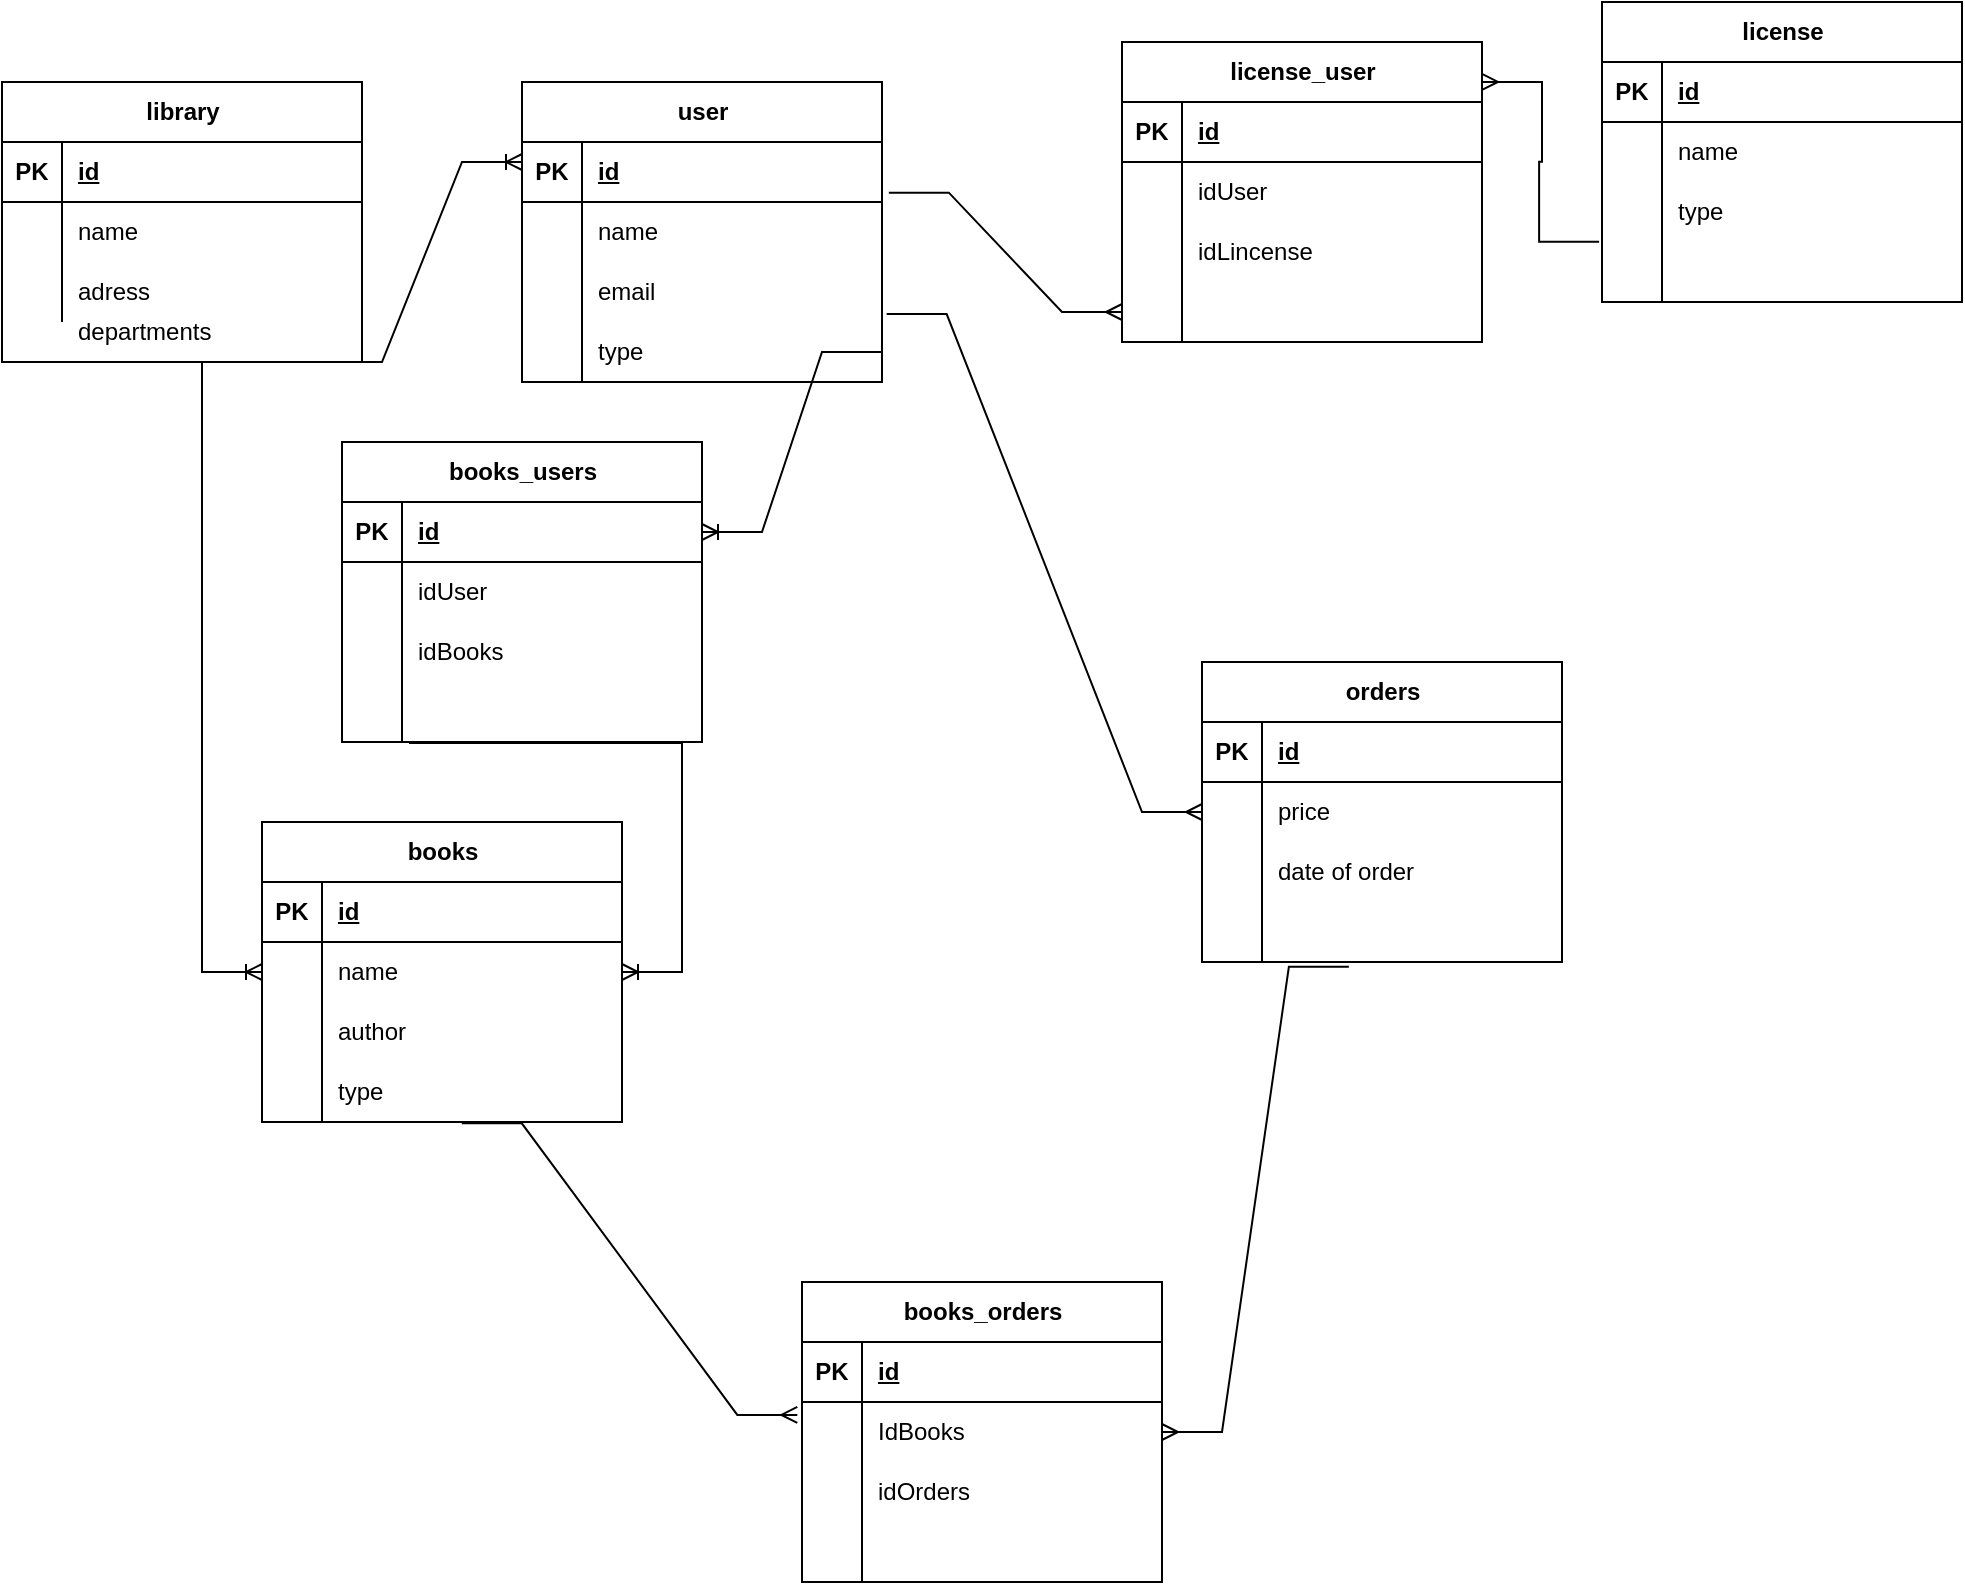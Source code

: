 <mxfile version="24.7.6">
  <diagram id="R2lEEEUBdFMjLlhIrx00" name="Page-1">
    <mxGraphModel dx="1400" dy="696" grid="1" gridSize="10" guides="1" tooltips="1" connect="1" arrows="1" fold="1" page="1" pageScale="1" pageWidth="850" pageHeight="1100" math="0" shadow="0" extFonts="Permanent Marker^https://fonts.googleapis.com/css?family=Permanent+Marker">
      <root>
        <mxCell id="0" />
        <mxCell id="1" parent="0" />
        <mxCell id="InChwbJvUF4xEz2dRLm8-21" value="user" style="shape=table;startSize=30;container=1;collapsible=1;childLayout=tableLayout;fixedRows=1;rowLines=0;fontStyle=1;align=center;resizeLast=1;html=1;" vertex="1" parent="1">
          <mxGeometry x="310" y="70" width="180" height="150" as="geometry" />
        </mxCell>
        <mxCell id="InChwbJvUF4xEz2dRLm8-22" value="" style="shape=tableRow;horizontal=0;startSize=0;swimlaneHead=0;swimlaneBody=0;fillColor=none;collapsible=0;dropTarget=0;points=[[0,0.5],[1,0.5]];portConstraint=eastwest;top=0;left=0;right=0;bottom=1;" vertex="1" parent="InChwbJvUF4xEz2dRLm8-21">
          <mxGeometry y="30" width="180" height="30" as="geometry" />
        </mxCell>
        <mxCell id="InChwbJvUF4xEz2dRLm8-23" value="PK" style="shape=partialRectangle;connectable=0;fillColor=none;top=0;left=0;bottom=0;right=0;fontStyle=1;overflow=hidden;whiteSpace=wrap;html=1;" vertex="1" parent="InChwbJvUF4xEz2dRLm8-22">
          <mxGeometry width="30" height="30" as="geometry">
            <mxRectangle width="30" height="30" as="alternateBounds" />
          </mxGeometry>
        </mxCell>
        <mxCell id="InChwbJvUF4xEz2dRLm8-24" value="id" style="shape=partialRectangle;connectable=0;fillColor=none;top=0;left=0;bottom=0;right=0;align=left;spacingLeft=6;fontStyle=5;overflow=hidden;whiteSpace=wrap;html=1;" vertex="1" parent="InChwbJvUF4xEz2dRLm8-22">
          <mxGeometry x="30" width="150" height="30" as="geometry">
            <mxRectangle width="150" height="30" as="alternateBounds" />
          </mxGeometry>
        </mxCell>
        <mxCell id="InChwbJvUF4xEz2dRLm8-25" value="" style="shape=tableRow;horizontal=0;startSize=0;swimlaneHead=0;swimlaneBody=0;fillColor=none;collapsible=0;dropTarget=0;points=[[0,0.5],[1,0.5]];portConstraint=eastwest;top=0;left=0;right=0;bottom=0;" vertex="1" parent="InChwbJvUF4xEz2dRLm8-21">
          <mxGeometry y="60" width="180" height="30" as="geometry" />
        </mxCell>
        <mxCell id="InChwbJvUF4xEz2dRLm8-26" value="" style="shape=partialRectangle;connectable=0;fillColor=none;top=0;left=0;bottom=0;right=0;editable=1;overflow=hidden;whiteSpace=wrap;html=1;" vertex="1" parent="InChwbJvUF4xEz2dRLm8-25">
          <mxGeometry width="30" height="30" as="geometry">
            <mxRectangle width="30" height="30" as="alternateBounds" />
          </mxGeometry>
        </mxCell>
        <mxCell id="InChwbJvUF4xEz2dRLm8-27" value="name" style="shape=partialRectangle;connectable=0;fillColor=none;top=0;left=0;bottom=0;right=0;align=left;spacingLeft=6;overflow=hidden;whiteSpace=wrap;html=1;" vertex="1" parent="InChwbJvUF4xEz2dRLm8-25">
          <mxGeometry x="30" width="150" height="30" as="geometry">
            <mxRectangle width="150" height="30" as="alternateBounds" />
          </mxGeometry>
        </mxCell>
        <mxCell id="InChwbJvUF4xEz2dRLm8-28" value="" style="shape=tableRow;horizontal=0;startSize=0;swimlaneHead=0;swimlaneBody=0;fillColor=none;collapsible=0;dropTarget=0;points=[[0,0.5],[1,0.5]];portConstraint=eastwest;top=0;left=0;right=0;bottom=0;" vertex="1" parent="InChwbJvUF4xEz2dRLm8-21">
          <mxGeometry y="90" width="180" height="30" as="geometry" />
        </mxCell>
        <mxCell id="InChwbJvUF4xEz2dRLm8-29" value="" style="shape=partialRectangle;connectable=0;fillColor=none;top=0;left=0;bottom=0;right=0;editable=1;overflow=hidden;whiteSpace=wrap;html=1;" vertex="1" parent="InChwbJvUF4xEz2dRLm8-28">
          <mxGeometry width="30" height="30" as="geometry">
            <mxRectangle width="30" height="30" as="alternateBounds" />
          </mxGeometry>
        </mxCell>
        <mxCell id="InChwbJvUF4xEz2dRLm8-30" value="email" style="shape=partialRectangle;connectable=0;fillColor=none;top=0;left=0;bottom=0;right=0;align=left;spacingLeft=6;overflow=hidden;whiteSpace=wrap;html=1;" vertex="1" parent="InChwbJvUF4xEz2dRLm8-28">
          <mxGeometry x="30" width="150" height="30" as="geometry">
            <mxRectangle width="150" height="30" as="alternateBounds" />
          </mxGeometry>
        </mxCell>
        <mxCell id="InChwbJvUF4xEz2dRLm8-31" value="" style="shape=tableRow;horizontal=0;startSize=0;swimlaneHead=0;swimlaneBody=0;fillColor=none;collapsible=0;dropTarget=0;points=[[0,0.5],[1,0.5]];portConstraint=eastwest;top=0;left=0;right=0;bottom=0;" vertex="1" parent="InChwbJvUF4xEz2dRLm8-21">
          <mxGeometry y="120" width="180" height="30" as="geometry" />
        </mxCell>
        <mxCell id="InChwbJvUF4xEz2dRLm8-32" value="" style="shape=partialRectangle;connectable=0;fillColor=none;top=0;left=0;bottom=0;right=0;editable=1;overflow=hidden;whiteSpace=wrap;html=1;" vertex="1" parent="InChwbJvUF4xEz2dRLm8-31">
          <mxGeometry width="30" height="30" as="geometry">
            <mxRectangle width="30" height="30" as="alternateBounds" />
          </mxGeometry>
        </mxCell>
        <mxCell id="InChwbJvUF4xEz2dRLm8-33" value="type" style="shape=partialRectangle;connectable=0;fillColor=none;top=0;left=0;bottom=0;right=0;align=left;spacingLeft=6;overflow=hidden;whiteSpace=wrap;html=1;" vertex="1" parent="InChwbJvUF4xEz2dRLm8-31">
          <mxGeometry x="30" width="150" height="30" as="geometry">
            <mxRectangle width="150" height="30" as="alternateBounds" />
          </mxGeometry>
        </mxCell>
        <mxCell id="InChwbJvUF4xEz2dRLm8-35" value="license" style="shape=table;startSize=30;container=1;collapsible=1;childLayout=tableLayout;fixedRows=1;rowLines=0;fontStyle=1;align=center;resizeLast=1;html=1;" vertex="1" parent="1">
          <mxGeometry x="850" y="30" width="180" height="150" as="geometry" />
        </mxCell>
        <mxCell id="InChwbJvUF4xEz2dRLm8-36" value="" style="shape=tableRow;horizontal=0;startSize=0;swimlaneHead=0;swimlaneBody=0;fillColor=none;collapsible=0;dropTarget=0;points=[[0,0.5],[1,0.5]];portConstraint=eastwest;top=0;left=0;right=0;bottom=1;" vertex="1" parent="InChwbJvUF4xEz2dRLm8-35">
          <mxGeometry y="30" width="180" height="30" as="geometry" />
        </mxCell>
        <mxCell id="InChwbJvUF4xEz2dRLm8-37" value="PK" style="shape=partialRectangle;connectable=0;fillColor=none;top=0;left=0;bottom=0;right=0;fontStyle=1;overflow=hidden;whiteSpace=wrap;html=1;" vertex="1" parent="InChwbJvUF4xEz2dRLm8-36">
          <mxGeometry width="30" height="30" as="geometry">
            <mxRectangle width="30" height="30" as="alternateBounds" />
          </mxGeometry>
        </mxCell>
        <mxCell id="InChwbJvUF4xEz2dRLm8-38" value="id" style="shape=partialRectangle;connectable=0;fillColor=none;top=0;left=0;bottom=0;right=0;align=left;spacingLeft=6;fontStyle=5;overflow=hidden;whiteSpace=wrap;html=1;" vertex="1" parent="InChwbJvUF4xEz2dRLm8-36">
          <mxGeometry x="30" width="150" height="30" as="geometry">
            <mxRectangle width="150" height="30" as="alternateBounds" />
          </mxGeometry>
        </mxCell>
        <mxCell id="InChwbJvUF4xEz2dRLm8-39" value="" style="shape=tableRow;horizontal=0;startSize=0;swimlaneHead=0;swimlaneBody=0;fillColor=none;collapsible=0;dropTarget=0;points=[[0,0.5],[1,0.5]];portConstraint=eastwest;top=0;left=0;right=0;bottom=0;" vertex="1" parent="InChwbJvUF4xEz2dRLm8-35">
          <mxGeometry y="60" width="180" height="30" as="geometry" />
        </mxCell>
        <mxCell id="InChwbJvUF4xEz2dRLm8-40" value="" style="shape=partialRectangle;connectable=0;fillColor=none;top=0;left=0;bottom=0;right=0;editable=1;overflow=hidden;whiteSpace=wrap;html=1;" vertex="1" parent="InChwbJvUF4xEz2dRLm8-39">
          <mxGeometry width="30" height="30" as="geometry">
            <mxRectangle width="30" height="30" as="alternateBounds" />
          </mxGeometry>
        </mxCell>
        <mxCell id="InChwbJvUF4xEz2dRLm8-41" value="name" style="shape=partialRectangle;connectable=0;fillColor=none;top=0;left=0;bottom=0;right=0;align=left;spacingLeft=6;overflow=hidden;whiteSpace=wrap;html=1;" vertex="1" parent="InChwbJvUF4xEz2dRLm8-39">
          <mxGeometry x="30" width="150" height="30" as="geometry">
            <mxRectangle width="150" height="30" as="alternateBounds" />
          </mxGeometry>
        </mxCell>
        <mxCell id="InChwbJvUF4xEz2dRLm8-42" value="" style="shape=tableRow;horizontal=0;startSize=0;swimlaneHead=0;swimlaneBody=0;fillColor=none;collapsible=0;dropTarget=0;points=[[0,0.5],[1,0.5]];portConstraint=eastwest;top=0;left=0;right=0;bottom=0;" vertex="1" parent="InChwbJvUF4xEz2dRLm8-35">
          <mxGeometry y="90" width="180" height="30" as="geometry" />
        </mxCell>
        <mxCell id="InChwbJvUF4xEz2dRLm8-43" value="" style="shape=partialRectangle;connectable=0;fillColor=none;top=0;left=0;bottom=0;right=0;editable=1;overflow=hidden;whiteSpace=wrap;html=1;" vertex="1" parent="InChwbJvUF4xEz2dRLm8-42">
          <mxGeometry width="30" height="30" as="geometry">
            <mxRectangle width="30" height="30" as="alternateBounds" />
          </mxGeometry>
        </mxCell>
        <mxCell id="InChwbJvUF4xEz2dRLm8-44" value="type" style="shape=partialRectangle;connectable=0;fillColor=none;top=0;left=0;bottom=0;right=0;align=left;spacingLeft=6;overflow=hidden;whiteSpace=wrap;html=1;" vertex="1" parent="InChwbJvUF4xEz2dRLm8-42">
          <mxGeometry x="30" width="150" height="30" as="geometry">
            <mxRectangle width="150" height="30" as="alternateBounds" />
          </mxGeometry>
        </mxCell>
        <mxCell id="InChwbJvUF4xEz2dRLm8-45" value="" style="shape=tableRow;horizontal=0;startSize=0;swimlaneHead=0;swimlaneBody=0;fillColor=none;collapsible=0;dropTarget=0;points=[[0,0.5],[1,0.5]];portConstraint=eastwest;top=0;left=0;right=0;bottom=0;" vertex="1" parent="InChwbJvUF4xEz2dRLm8-35">
          <mxGeometry y="120" width="180" height="30" as="geometry" />
        </mxCell>
        <mxCell id="InChwbJvUF4xEz2dRLm8-46" value="" style="shape=partialRectangle;connectable=0;fillColor=none;top=0;left=0;bottom=0;right=0;editable=1;overflow=hidden;whiteSpace=wrap;html=1;" vertex="1" parent="InChwbJvUF4xEz2dRLm8-45">
          <mxGeometry width="30" height="30" as="geometry">
            <mxRectangle width="30" height="30" as="alternateBounds" />
          </mxGeometry>
        </mxCell>
        <mxCell id="InChwbJvUF4xEz2dRLm8-47" value="" style="shape=partialRectangle;connectable=0;fillColor=none;top=0;left=0;bottom=0;right=0;align=left;spacingLeft=6;overflow=hidden;whiteSpace=wrap;html=1;" vertex="1" parent="InChwbJvUF4xEz2dRLm8-45">
          <mxGeometry x="30" width="150" height="30" as="geometry">
            <mxRectangle width="150" height="30" as="alternateBounds" />
          </mxGeometry>
        </mxCell>
        <mxCell id="InChwbJvUF4xEz2dRLm8-48" value="&lt;div&gt;library&lt;/div&gt;" style="shape=table;startSize=30;container=1;collapsible=1;childLayout=tableLayout;fixedRows=1;rowLines=0;fontStyle=1;align=center;resizeLast=1;html=1;" vertex="1" parent="1">
          <mxGeometry x="50" y="70" width="180" height="140" as="geometry" />
        </mxCell>
        <mxCell id="InChwbJvUF4xEz2dRLm8-49" value="" style="shape=tableRow;horizontal=0;startSize=0;swimlaneHead=0;swimlaneBody=0;fillColor=none;collapsible=0;dropTarget=0;points=[[0,0.5],[1,0.5]];portConstraint=eastwest;top=0;left=0;right=0;bottom=1;" vertex="1" parent="InChwbJvUF4xEz2dRLm8-48">
          <mxGeometry y="30" width="180" height="30" as="geometry" />
        </mxCell>
        <mxCell id="InChwbJvUF4xEz2dRLm8-50" value="PK" style="shape=partialRectangle;connectable=0;fillColor=none;top=0;left=0;bottom=0;right=0;fontStyle=1;overflow=hidden;whiteSpace=wrap;html=1;" vertex="1" parent="InChwbJvUF4xEz2dRLm8-49">
          <mxGeometry width="30" height="30" as="geometry">
            <mxRectangle width="30" height="30" as="alternateBounds" />
          </mxGeometry>
        </mxCell>
        <mxCell id="InChwbJvUF4xEz2dRLm8-51" value="id" style="shape=partialRectangle;connectable=0;fillColor=none;top=0;left=0;bottom=0;right=0;align=left;spacingLeft=6;fontStyle=5;overflow=hidden;whiteSpace=wrap;html=1;" vertex="1" parent="InChwbJvUF4xEz2dRLm8-49">
          <mxGeometry x="30" width="150" height="30" as="geometry">
            <mxRectangle width="150" height="30" as="alternateBounds" />
          </mxGeometry>
        </mxCell>
        <mxCell id="InChwbJvUF4xEz2dRLm8-52" value="" style="shape=tableRow;horizontal=0;startSize=0;swimlaneHead=0;swimlaneBody=0;fillColor=none;collapsible=0;dropTarget=0;points=[[0,0.5],[1,0.5]];portConstraint=eastwest;top=0;left=0;right=0;bottom=0;" vertex="1" parent="InChwbJvUF4xEz2dRLm8-48">
          <mxGeometry y="60" width="180" height="30" as="geometry" />
        </mxCell>
        <mxCell id="InChwbJvUF4xEz2dRLm8-53" value="" style="shape=partialRectangle;connectable=0;fillColor=none;top=0;left=0;bottom=0;right=0;editable=1;overflow=hidden;whiteSpace=wrap;html=1;" vertex="1" parent="InChwbJvUF4xEz2dRLm8-52">
          <mxGeometry width="30" height="30" as="geometry">
            <mxRectangle width="30" height="30" as="alternateBounds" />
          </mxGeometry>
        </mxCell>
        <mxCell id="InChwbJvUF4xEz2dRLm8-54" value="name" style="shape=partialRectangle;connectable=0;fillColor=none;top=0;left=0;bottom=0;right=0;align=left;spacingLeft=6;overflow=hidden;whiteSpace=wrap;html=1;" vertex="1" parent="InChwbJvUF4xEz2dRLm8-52">
          <mxGeometry x="30" width="150" height="30" as="geometry">
            <mxRectangle width="150" height="30" as="alternateBounds" />
          </mxGeometry>
        </mxCell>
        <mxCell id="InChwbJvUF4xEz2dRLm8-58" value="" style="shape=tableRow;horizontal=0;startSize=0;swimlaneHead=0;swimlaneBody=0;fillColor=none;collapsible=0;dropTarget=0;points=[[0,0.5],[1,0.5]];portConstraint=eastwest;top=0;left=0;right=0;bottom=0;" vertex="1" parent="InChwbJvUF4xEz2dRLm8-48">
          <mxGeometry y="90" width="180" height="30" as="geometry" />
        </mxCell>
        <mxCell id="InChwbJvUF4xEz2dRLm8-59" value="" style="shape=partialRectangle;connectable=0;fillColor=none;top=0;left=0;bottom=0;right=0;editable=1;overflow=hidden;whiteSpace=wrap;html=1;" vertex="1" parent="InChwbJvUF4xEz2dRLm8-58">
          <mxGeometry width="30" height="30" as="geometry">
            <mxRectangle width="30" height="30" as="alternateBounds" />
          </mxGeometry>
        </mxCell>
        <mxCell id="InChwbJvUF4xEz2dRLm8-60" value="adress" style="shape=partialRectangle;connectable=0;fillColor=none;top=0;left=0;bottom=0;right=0;align=left;spacingLeft=6;overflow=hidden;whiteSpace=wrap;html=1;" vertex="1" parent="InChwbJvUF4xEz2dRLm8-58">
          <mxGeometry x="30" width="150" height="30" as="geometry">
            <mxRectangle width="150" height="30" as="alternateBounds" />
          </mxGeometry>
        </mxCell>
        <mxCell id="InChwbJvUF4xEz2dRLm8-61" value="books" style="shape=table;startSize=30;container=1;collapsible=1;childLayout=tableLayout;fixedRows=1;rowLines=0;fontStyle=1;align=center;resizeLast=1;html=1;" vertex="1" parent="1">
          <mxGeometry x="180" y="440" width="180" height="150" as="geometry" />
        </mxCell>
        <mxCell id="InChwbJvUF4xEz2dRLm8-62" value="" style="shape=tableRow;horizontal=0;startSize=0;swimlaneHead=0;swimlaneBody=0;fillColor=none;collapsible=0;dropTarget=0;points=[[0,0.5],[1,0.5]];portConstraint=eastwest;top=0;left=0;right=0;bottom=1;" vertex="1" parent="InChwbJvUF4xEz2dRLm8-61">
          <mxGeometry y="30" width="180" height="30" as="geometry" />
        </mxCell>
        <mxCell id="InChwbJvUF4xEz2dRLm8-63" value="PK" style="shape=partialRectangle;connectable=0;fillColor=none;top=0;left=0;bottom=0;right=0;fontStyle=1;overflow=hidden;whiteSpace=wrap;html=1;" vertex="1" parent="InChwbJvUF4xEz2dRLm8-62">
          <mxGeometry width="30" height="30" as="geometry">
            <mxRectangle width="30" height="30" as="alternateBounds" />
          </mxGeometry>
        </mxCell>
        <mxCell id="InChwbJvUF4xEz2dRLm8-64" value="id" style="shape=partialRectangle;connectable=0;fillColor=none;top=0;left=0;bottom=0;right=0;align=left;spacingLeft=6;fontStyle=5;overflow=hidden;whiteSpace=wrap;html=1;" vertex="1" parent="InChwbJvUF4xEz2dRLm8-62">
          <mxGeometry x="30" width="150" height="30" as="geometry">
            <mxRectangle width="150" height="30" as="alternateBounds" />
          </mxGeometry>
        </mxCell>
        <mxCell id="InChwbJvUF4xEz2dRLm8-65" value="" style="shape=tableRow;horizontal=0;startSize=0;swimlaneHead=0;swimlaneBody=0;fillColor=none;collapsible=0;dropTarget=0;points=[[0,0.5],[1,0.5]];portConstraint=eastwest;top=0;left=0;right=0;bottom=0;" vertex="1" parent="InChwbJvUF4xEz2dRLm8-61">
          <mxGeometry y="60" width="180" height="30" as="geometry" />
        </mxCell>
        <mxCell id="InChwbJvUF4xEz2dRLm8-66" value="" style="shape=partialRectangle;connectable=0;fillColor=none;top=0;left=0;bottom=0;right=0;editable=1;overflow=hidden;whiteSpace=wrap;html=1;" vertex="1" parent="InChwbJvUF4xEz2dRLm8-65">
          <mxGeometry width="30" height="30" as="geometry">
            <mxRectangle width="30" height="30" as="alternateBounds" />
          </mxGeometry>
        </mxCell>
        <mxCell id="InChwbJvUF4xEz2dRLm8-67" value="name" style="shape=partialRectangle;connectable=0;fillColor=none;top=0;left=0;bottom=0;right=0;align=left;spacingLeft=6;overflow=hidden;whiteSpace=wrap;html=1;" vertex="1" parent="InChwbJvUF4xEz2dRLm8-65">
          <mxGeometry x="30" width="150" height="30" as="geometry">
            <mxRectangle width="150" height="30" as="alternateBounds" />
          </mxGeometry>
        </mxCell>
        <mxCell id="InChwbJvUF4xEz2dRLm8-68" value="" style="shape=tableRow;horizontal=0;startSize=0;swimlaneHead=0;swimlaneBody=0;fillColor=none;collapsible=0;dropTarget=0;points=[[0,0.5],[1,0.5]];portConstraint=eastwest;top=0;left=0;right=0;bottom=0;" vertex="1" parent="InChwbJvUF4xEz2dRLm8-61">
          <mxGeometry y="90" width="180" height="30" as="geometry" />
        </mxCell>
        <mxCell id="InChwbJvUF4xEz2dRLm8-69" value="" style="shape=partialRectangle;connectable=0;fillColor=none;top=0;left=0;bottom=0;right=0;editable=1;overflow=hidden;whiteSpace=wrap;html=1;" vertex="1" parent="InChwbJvUF4xEz2dRLm8-68">
          <mxGeometry width="30" height="30" as="geometry">
            <mxRectangle width="30" height="30" as="alternateBounds" />
          </mxGeometry>
        </mxCell>
        <mxCell id="InChwbJvUF4xEz2dRLm8-70" value="author" style="shape=partialRectangle;connectable=0;fillColor=none;top=0;left=0;bottom=0;right=0;align=left;spacingLeft=6;overflow=hidden;whiteSpace=wrap;html=1;" vertex="1" parent="InChwbJvUF4xEz2dRLm8-68">
          <mxGeometry x="30" width="150" height="30" as="geometry">
            <mxRectangle width="150" height="30" as="alternateBounds" />
          </mxGeometry>
        </mxCell>
        <mxCell id="InChwbJvUF4xEz2dRLm8-71" value="" style="shape=tableRow;horizontal=0;startSize=0;swimlaneHead=0;swimlaneBody=0;fillColor=none;collapsible=0;dropTarget=0;points=[[0,0.5],[1,0.5]];portConstraint=eastwest;top=0;left=0;right=0;bottom=0;" vertex="1" parent="InChwbJvUF4xEz2dRLm8-61">
          <mxGeometry y="120" width="180" height="30" as="geometry" />
        </mxCell>
        <mxCell id="InChwbJvUF4xEz2dRLm8-72" value="" style="shape=partialRectangle;connectable=0;fillColor=none;top=0;left=0;bottom=0;right=0;editable=1;overflow=hidden;whiteSpace=wrap;html=1;" vertex="1" parent="InChwbJvUF4xEz2dRLm8-71">
          <mxGeometry width="30" height="30" as="geometry">
            <mxRectangle width="30" height="30" as="alternateBounds" />
          </mxGeometry>
        </mxCell>
        <mxCell id="InChwbJvUF4xEz2dRLm8-73" value="type" style="shape=partialRectangle;connectable=0;fillColor=none;top=0;left=0;bottom=0;right=0;align=left;spacingLeft=6;overflow=hidden;whiteSpace=wrap;html=1;" vertex="1" parent="InChwbJvUF4xEz2dRLm8-71">
          <mxGeometry x="30" width="150" height="30" as="geometry">
            <mxRectangle width="150" height="30" as="alternateBounds" />
          </mxGeometry>
        </mxCell>
        <mxCell id="InChwbJvUF4xEz2dRLm8-87" value="departments" style="shape=partialRectangle;connectable=0;fillColor=none;top=0;left=0;bottom=0;right=0;align=left;spacingLeft=6;overflow=hidden;whiteSpace=wrap;html=1;" vertex="1" parent="1">
          <mxGeometry x="80" y="180" width="150" height="30" as="geometry">
            <mxRectangle width="150" height="30" as="alternateBounds" />
          </mxGeometry>
        </mxCell>
        <mxCell id="InChwbJvUF4xEz2dRLm8-88" value="orders" style="shape=table;startSize=30;container=1;collapsible=1;childLayout=tableLayout;fixedRows=1;rowLines=0;fontStyle=1;align=center;resizeLast=1;html=1;" vertex="1" parent="1">
          <mxGeometry x="650" y="360" width="180" height="150" as="geometry" />
        </mxCell>
        <mxCell id="InChwbJvUF4xEz2dRLm8-89" value="" style="shape=tableRow;horizontal=0;startSize=0;swimlaneHead=0;swimlaneBody=0;fillColor=none;collapsible=0;dropTarget=0;points=[[0,0.5],[1,0.5]];portConstraint=eastwest;top=0;left=0;right=0;bottom=1;" vertex="1" parent="InChwbJvUF4xEz2dRLm8-88">
          <mxGeometry y="30" width="180" height="30" as="geometry" />
        </mxCell>
        <mxCell id="InChwbJvUF4xEz2dRLm8-90" value="PK" style="shape=partialRectangle;connectable=0;fillColor=none;top=0;left=0;bottom=0;right=0;fontStyle=1;overflow=hidden;whiteSpace=wrap;html=1;" vertex="1" parent="InChwbJvUF4xEz2dRLm8-89">
          <mxGeometry width="30" height="30" as="geometry">
            <mxRectangle width="30" height="30" as="alternateBounds" />
          </mxGeometry>
        </mxCell>
        <mxCell id="InChwbJvUF4xEz2dRLm8-91" value="id" style="shape=partialRectangle;connectable=0;fillColor=none;top=0;left=0;bottom=0;right=0;align=left;spacingLeft=6;fontStyle=5;overflow=hidden;whiteSpace=wrap;html=1;" vertex="1" parent="InChwbJvUF4xEz2dRLm8-89">
          <mxGeometry x="30" width="150" height="30" as="geometry">
            <mxRectangle width="150" height="30" as="alternateBounds" />
          </mxGeometry>
        </mxCell>
        <mxCell id="InChwbJvUF4xEz2dRLm8-92" value="" style="shape=tableRow;horizontal=0;startSize=0;swimlaneHead=0;swimlaneBody=0;fillColor=none;collapsible=0;dropTarget=0;points=[[0,0.5],[1,0.5]];portConstraint=eastwest;top=0;left=0;right=0;bottom=0;" vertex="1" parent="InChwbJvUF4xEz2dRLm8-88">
          <mxGeometry y="60" width="180" height="30" as="geometry" />
        </mxCell>
        <mxCell id="InChwbJvUF4xEz2dRLm8-93" value="" style="shape=partialRectangle;connectable=0;fillColor=none;top=0;left=0;bottom=0;right=0;editable=1;overflow=hidden;whiteSpace=wrap;html=1;" vertex="1" parent="InChwbJvUF4xEz2dRLm8-92">
          <mxGeometry width="30" height="30" as="geometry">
            <mxRectangle width="30" height="30" as="alternateBounds" />
          </mxGeometry>
        </mxCell>
        <mxCell id="InChwbJvUF4xEz2dRLm8-94" value="price" style="shape=partialRectangle;connectable=0;fillColor=none;top=0;left=0;bottom=0;right=0;align=left;spacingLeft=6;overflow=hidden;whiteSpace=wrap;html=1;" vertex="1" parent="InChwbJvUF4xEz2dRLm8-92">
          <mxGeometry x="30" width="150" height="30" as="geometry">
            <mxRectangle width="150" height="30" as="alternateBounds" />
          </mxGeometry>
        </mxCell>
        <mxCell id="InChwbJvUF4xEz2dRLm8-95" value="" style="shape=tableRow;horizontal=0;startSize=0;swimlaneHead=0;swimlaneBody=0;fillColor=none;collapsible=0;dropTarget=0;points=[[0,0.5],[1,0.5]];portConstraint=eastwest;top=0;left=0;right=0;bottom=0;" vertex="1" parent="InChwbJvUF4xEz2dRLm8-88">
          <mxGeometry y="90" width="180" height="30" as="geometry" />
        </mxCell>
        <mxCell id="InChwbJvUF4xEz2dRLm8-96" value="" style="shape=partialRectangle;connectable=0;fillColor=none;top=0;left=0;bottom=0;right=0;editable=1;overflow=hidden;whiteSpace=wrap;html=1;" vertex="1" parent="InChwbJvUF4xEz2dRLm8-95">
          <mxGeometry width="30" height="30" as="geometry">
            <mxRectangle width="30" height="30" as="alternateBounds" />
          </mxGeometry>
        </mxCell>
        <mxCell id="InChwbJvUF4xEz2dRLm8-97" value="date of order" style="shape=partialRectangle;connectable=0;fillColor=none;top=0;left=0;bottom=0;right=0;align=left;spacingLeft=6;overflow=hidden;whiteSpace=wrap;html=1;" vertex="1" parent="InChwbJvUF4xEz2dRLm8-95">
          <mxGeometry x="30" width="150" height="30" as="geometry">
            <mxRectangle width="150" height="30" as="alternateBounds" />
          </mxGeometry>
        </mxCell>
        <mxCell id="InChwbJvUF4xEz2dRLm8-98" value="" style="shape=tableRow;horizontal=0;startSize=0;swimlaneHead=0;swimlaneBody=0;fillColor=none;collapsible=0;dropTarget=0;points=[[0,0.5],[1,0.5]];portConstraint=eastwest;top=0;left=0;right=0;bottom=0;" vertex="1" parent="InChwbJvUF4xEz2dRLm8-88">
          <mxGeometry y="120" width="180" height="30" as="geometry" />
        </mxCell>
        <mxCell id="InChwbJvUF4xEz2dRLm8-99" value="" style="shape=partialRectangle;connectable=0;fillColor=none;top=0;left=0;bottom=0;right=0;editable=1;overflow=hidden;whiteSpace=wrap;html=1;" vertex="1" parent="InChwbJvUF4xEz2dRLm8-98">
          <mxGeometry width="30" height="30" as="geometry">
            <mxRectangle width="30" height="30" as="alternateBounds" />
          </mxGeometry>
        </mxCell>
        <mxCell id="InChwbJvUF4xEz2dRLm8-100" value="" style="shape=partialRectangle;connectable=0;fillColor=none;top=0;left=0;bottom=0;right=0;align=left;spacingLeft=6;overflow=hidden;whiteSpace=wrap;html=1;" vertex="1" parent="InChwbJvUF4xEz2dRLm8-98">
          <mxGeometry x="30" width="150" height="30" as="geometry">
            <mxRectangle width="150" height="30" as="alternateBounds" />
          </mxGeometry>
        </mxCell>
        <mxCell id="InChwbJvUF4xEz2dRLm8-101" value="" style="edgeStyle=entityRelationEdgeStyle;fontSize=12;html=1;endArrow=ERoneToMany;rounded=0;" edge="1" parent="1">
          <mxGeometry width="100" height="100" relative="1" as="geometry">
            <mxPoint x="210" y="210" as="sourcePoint" />
            <mxPoint x="310" y="110" as="targetPoint" />
            <Array as="points">
              <mxPoint x="120" />
              <mxPoint x="240" y="160" />
            </Array>
          </mxGeometry>
        </mxCell>
        <mxCell id="InChwbJvUF4xEz2dRLm8-104" value="" style="edgeStyle=entityRelationEdgeStyle;fontSize=12;html=1;endArrow=ERoneToMany;rounded=0;entryX=0;entryY=0.5;entryDx=0;entryDy=0;" edge="1" parent="1" target="InChwbJvUF4xEz2dRLm8-65">
          <mxGeometry width="100" height="100" relative="1" as="geometry">
            <mxPoint x="120" y="210" as="sourcePoint" />
            <mxPoint x="190" y="300" as="targetPoint" />
            <Array as="points">
              <mxPoint x="200" y="260" />
              <mxPoint x="190" y="270" />
            </Array>
          </mxGeometry>
        </mxCell>
        <mxCell id="InChwbJvUF4xEz2dRLm8-106" value="" style="edgeStyle=entityRelationEdgeStyle;fontSize=12;html=1;endArrow=ERmany;rounded=0;exitX=1.013;exitY=-0.133;exitDx=0;exitDy=0;exitPerimeter=0;entryX=0;entryY=0.5;entryDx=0;entryDy=0;" edge="1" parent="1" source="InChwbJvUF4xEz2dRLm8-31" target="InChwbJvUF4xEz2dRLm8-92">
          <mxGeometry width="100" height="100" relative="1" as="geometry">
            <mxPoint x="370" y="370" as="sourcePoint" />
            <mxPoint x="470" y="270" as="targetPoint" />
          </mxGeometry>
        </mxCell>
        <mxCell id="InChwbJvUF4xEz2dRLm8-110" value="books_orders" style="shape=table;startSize=30;container=1;collapsible=1;childLayout=tableLayout;fixedRows=1;rowLines=0;fontStyle=1;align=center;resizeLast=1;html=1;" vertex="1" parent="1">
          <mxGeometry x="450" y="670" width="180" height="150" as="geometry" />
        </mxCell>
        <mxCell id="InChwbJvUF4xEz2dRLm8-111" value="" style="shape=tableRow;horizontal=0;startSize=0;swimlaneHead=0;swimlaneBody=0;fillColor=none;collapsible=0;dropTarget=0;points=[[0,0.5],[1,0.5]];portConstraint=eastwest;top=0;left=0;right=0;bottom=1;" vertex="1" parent="InChwbJvUF4xEz2dRLm8-110">
          <mxGeometry y="30" width="180" height="30" as="geometry" />
        </mxCell>
        <mxCell id="InChwbJvUF4xEz2dRLm8-112" value="PK" style="shape=partialRectangle;connectable=0;fillColor=none;top=0;left=0;bottom=0;right=0;fontStyle=1;overflow=hidden;whiteSpace=wrap;html=1;" vertex="1" parent="InChwbJvUF4xEz2dRLm8-111">
          <mxGeometry width="30" height="30" as="geometry">
            <mxRectangle width="30" height="30" as="alternateBounds" />
          </mxGeometry>
        </mxCell>
        <mxCell id="InChwbJvUF4xEz2dRLm8-113" value="id" style="shape=partialRectangle;connectable=0;fillColor=none;top=0;left=0;bottom=0;right=0;align=left;spacingLeft=6;fontStyle=5;overflow=hidden;whiteSpace=wrap;html=1;" vertex="1" parent="InChwbJvUF4xEz2dRLm8-111">
          <mxGeometry x="30" width="150" height="30" as="geometry">
            <mxRectangle width="150" height="30" as="alternateBounds" />
          </mxGeometry>
        </mxCell>
        <mxCell id="InChwbJvUF4xEz2dRLm8-114" value="" style="shape=tableRow;horizontal=0;startSize=0;swimlaneHead=0;swimlaneBody=0;fillColor=none;collapsible=0;dropTarget=0;points=[[0,0.5],[1,0.5]];portConstraint=eastwest;top=0;left=0;right=0;bottom=0;" vertex="1" parent="InChwbJvUF4xEz2dRLm8-110">
          <mxGeometry y="60" width="180" height="30" as="geometry" />
        </mxCell>
        <mxCell id="InChwbJvUF4xEz2dRLm8-115" value="" style="shape=partialRectangle;connectable=0;fillColor=none;top=0;left=0;bottom=0;right=0;editable=1;overflow=hidden;whiteSpace=wrap;html=1;" vertex="1" parent="InChwbJvUF4xEz2dRLm8-114">
          <mxGeometry width="30" height="30" as="geometry">
            <mxRectangle width="30" height="30" as="alternateBounds" />
          </mxGeometry>
        </mxCell>
        <mxCell id="InChwbJvUF4xEz2dRLm8-116" value="IdBooks" style="shape=partialRectangle;connectable=0;fillColor=none;top=0;left=0;bottom=0;right=0;align=left;spacingLeft=6;overflow=hidden;whiteSpace=wrap;html=1;" vertex="1" parent="InChwbJvUF4xEz2dRLm8-114">
          <mxGeometry x="30" width="150" height="30" as="geometry">
            <mxRectangle width="150" height="30" as="alternateBounds" />
          </mxGeometry>
        </mxCell>
        <mxCell id="InChwbJvUF4xEz2dRLm8-117" value="" style="shape=tableRow;horizontal=0;startSize=0;swimlaneHead=0;swimlaneBody=0;fillColor=none;collapsible=0;dropTarget=0;points=[[0,0.5],[1,0.5]];portConstraint=eastwest;top=0;left=0;right=0;bottom=0;" vertex="1" parent="InChwbJvUF4xEz2dRLm8-110">
          <mxGeometry y="90" width="180" height="30" as="geometry" />
        </mxCell>
        <mxCell id="InChwbJvUF4xEz2dRLm8-118" value="" style="shape=partialRectangle;connectable=0;fillColor=none;top=0;left=0;bottom=0;right=0;editable=1;overflow=hidden;whiteSpace=wrap;html=1;" vertex="1" parent="InChwbJvUF4xEz2dRLm8-117">
          <mxGeometry width="30" height="30" as="geometry">
            <mxRectangle width="30" height="30" as="alternateBounds" />
          </mxGeometry>
        </mxCell>
        <mxCell id="InChwbJvUF4xEz2dRLm8-119" value="idOrders" style="shape=partialRectangle;connectable=0;fillColor=none;top=0;left=0;bottom=0;right=0;align=left;spacingLeft=6;overflow=hidden;whiteSpace=wrap;html=1;" vertex="1" parent="InChwbJvUF4xEz2dRLm8-117">
          <mxGeometry x="30" width="150" height="30" as="geometry">
            <mxRectangle width="150" height="30" as="alternateBounds" />
          </mxGeometry>
        </mxCell>
        <mxCell id="InChwbJvUF4xEz2dRLm8-120" value="" style="shape=tableRow;horizontal=0;startSize=0;swimlaneHead=0;swimlaneBody=0;fillColor=none;collapsible=0;dropTarget=0;points=[[0,0.5],[1,0.5]];portConstraint=eastwest;top=0;left=0;right=0;bottom=0;" vertex="1" parent="InChwbJvUF4xEz2dRLm8-110">
          <mxGeometry y="120" width="180" height="30" as="geometry" />
        </mxCell>
        <mxCell id="InChwbJvUF4xEz2dRLm8-121" value="" style="shape=partialRectangle;connectable=0;fillColor=none;top=0;left=0;bottom=0;right=0;editable=1;overflow=hidden;whiteSpace=wrap;html=1;" vertex="1" parent="InChwbJvUF4xEz2dRLm8-120">
          <mxGeometry width="30" height="30" as="geometry">
            <mxRectangle width="30" height="30" as="alternateBounds" />
          </mxGeometry>
        </mxCell>
        <mxCell id="InChwbJvUF4xEz2dRLm8-122" value="" style="shape=partialRectangle;connectable=0;fillColor=none;top=0;left=0;bottom=0;right=0;align=left;spacingLeft=6;overflow=hidden;whiteSpace=wrap;html=1;" vertex="1" parent="InChwbJvUF4xEz2dRLm8-120">
          <mxGeometry x="30" width="150" height="30" as="geometry">
            <mxRectangle width="150" height="30" as="alternateBounds" />
          </mxGeometry>
        </mxCell>
        <mxCell id="InChwbJvUF4xEz2dRLm8-123" value="" style="edgeStyle=entityRelationEdgeStyle;fontSize=12;html=1;endArrow=ERmany;rounded=0;entryX=-0.013;entryY=0.215;entryDx=0;entryDy=0;entryPerimeter=0;exitX=0.555;exitY=1.022;exitDx=0;exitDy=0;exitPerimeter=0;" edge="1" parent="1" source="InChwbJvUF4xEz2dRLm8-71" target="InChwbJvUF4xEz2dRLm8-114">
          <mxGeometry width="100" height="100" relative="1" as="geometry">
            <mxPoint x="310" y="490" as="sourcePoint" />
            <mxPoint x="470" y="360" as="targetPoint" />
          </mxGeometry>
        </mxCell>
        <mxCell id="InChwbJvUF4xEz2dRLm8-124" value="" style="edgeStyle=entityRelationEdgeStyle;fontSize=12;html=1;endArrow=ERmany;rounded=0;exitX=0.408;exitY=1.081;exitDx=0;exitDy=0;exitPerimeter=0;" edge="1" parent="1" source="InChwbJvUF4xEz2dRLm8-98" target="InChwbJvUF4xEz2dRLm8-114">
          <mxGeometry width="100" height="100" relative="1" as="geometry">
            <mxPoint x="300" y="481" as="sourcePoint" />
            <mxPoint x="398" y="626" as="targetPoint" />
            <Array as="points">
              <mxPoint x="330" y="510" />
            </Array>
          </mxGeometry>
        </mxCell>
        <mxCell id="InChwbJvUF4xEz2dRLm8-125" value="books_users" style="shape=table;startSize=30;container=1;collapsible=1;childLayout=tableLayout;fixedRows=1;rowLines=0;fontStyle=1;align=center;resizeLast=1;html=1;" vertex="1" parent="1">
          <mxGeometry x="220" y="250" width="180" height="150" as="geometry" />
        </mxCell>
        <mxCell id="InChwbJvUF4xEz2dRLm8-126" value="" style="shape=tableRow;horizontal=0;startSize=0;swimlaneHead=0;swimlaneBody=0;fillColor=none;collapsible=0;dropTarget=0;points=[[0,0.5],[1,0.5]];portConstraint=eastwest;top=0;left=0;right=0;bottom=1;" vertex="1" parent="InChwbJvUF4xEz2dRLm8-125">
          <mxGeometry y="30" width="180" height="30" as="geometry" />
        </mxCell>
        <mxCell id="InChwbJvUF4xEz2dRLm8-127" value="PK" style="shape=partialRectangle;connectable=0;fillColor=none;top=0;left=0;bottom=0;right=0;fontStyle=1;overflow=hidden;whiteSpace=wrap;html=1;" vertex="1" parent="InChwbJvUF4xEz2dRLm8-126">
          <mxGeometry width="30" height="30" as="geometry">
            <mxRectangle width="30" height="30" as="alternateBounds" />
          </mxGeometry>
        </mxCell>
        <mxCell id="InChwbJvUF4xEz2dRLm8-128" value="id" style="shape=partialRectangle;connectable=0;fillColor=none;top=0;left=0;bottom=0;right=0;align=left;spacingLeft=6;fontStyle=5;overflow=hidden;whiteSpace=wrap;html=1;" vertex="1" parent="InChwbJvUF4xEz2dRLm8-126">
          <mxGeometry x="30" width="150" height="30" as="geometry">
            <mxRectangle width="150" height="30" as="alternateBounds" />
          </mxGeometry>
        </mxCell>
        <mxCell id="InChwbJvUF4xEz2dRLm8-129" value="" style="shape=tableRow;horizontal=0;startSize=0;swimlaneHead=0;swimlaneBody=0;fillColor=none;collapsible=0;dropTarget=0;points=[[0,0.5],[1,0.5]];portConstraint=eastwest;top=0;left=0;right=0;bottom=0;" vertex="1" parent="InChwbJvUF4xEz2dRLm8-125">
          <mxGeometry y="60" width="180" height="30" as="geometry" />
        </mxCell>
        <mxCell id="InChwbJvUF4xEz2dRLm8-130" value="" style="shape=partialRectangle;connectable=0;fillColor=none;top=0;left=0;bottom=0;right=0;editable=1;overflow=hidden;whiteSpace=wrap;html=1;" vertex="1" parent="InChwbJvUF4xEz2dRLm8-129">
          <mxGeometry width="30" height="30" as="geometry">
            <mxRectangle width="30" height="30" as="alternateBounds" />
          </mxGeometry>
        </mxCell>
        <mxCell id="InChwbJvUF4xEz2dRLm8-131" value="idUser" style="shape=partialRectangle;connectable=0;fillColor=none;top=0;left=0;bottom=0;right=0;align=left;spacingLeft=6;overflow=hidden;whiteSpace=wrap;html=1;" vertex="1" parent="InChwbJvUF4xEz2dRLm8-129">
          <mxGeometry x="30" width="150" height="30" as="geometry">
            <mxRectangle width="150" height="30" as="alternateBounds" />
          </mxGeometry>
        </mxCell>
        <mxCell id="InChwbJvUF4xEz2dRLm8-132" value="" style="shape=tableRow;horizontal=0;startSize=0;swimlaneHead=0;swimlaneBody=0;fillColor=none;collapsible=0;dropTarget=0;points=[[0,0.5],[1,0.5]];portConstraint=eastwest;top=0;left=0;right=0;bottom=0;" vertex="1" parent="InChwbJvUF4xEz2dRLm8-125">
          <mxGeometry y="90" width="180" height="30" as="geometry" />
        </mxCell>
        <mxCell id="InChwbJvUF4xEz2dRLm8-133" value="" style="shape=partialRectangle;connectable=0;fillColor=none;top=0;left=0;bottom=0;right=0;editable=1;overflow=hidden;whiteSpace=wrap;html=1;" vertex="1" parent="InChwbJvUF4xEz2dRLm8-132">
          <mxGeometry width="30" height="30" as="geometry">
            <mxRectangle width="30" height="30" as="alternateBounds" />
          </mxGeometry>
        </mxCell>
        <mxCell id="InChwbJvUF4xEz2dRLm8-134" value="idBooks" style="shape=partialRectangle;connectable=0;fillColor=none;top=0;left=0;bottom=0;right=0;align=left;spacingLeft=6;overflow=hidden;whiteSpace=wrap;html=1;" vertex="1" parent="InChwbJvUF4xEz2dRLm8-132">
          <mxGeometry x="30" width="150" height="30" as="geometry">
            <mxRectangle width="150" height="30" as="alternateBounds" />
          </mxGeometry>
        </mxCell>
        <mxCell id="InChwbJvUF4xEz2dRLm8-135" value="" style="shape=tableRow;horizontal=0;startSize=0;swimlaneHead=0;swimlaneBody=0;fillColor=none;collapsible=0;dropTarget=0;points=[[0,0.5],[1,0.5]];portConstraint=eastwest;top=0;left=0;right=0;bottom=0;" vertex="1" parent="InChwbJvUF4xEz2dRLm8-125">
          <mxGeometry y="120" width="180" height="30" as="geometry" />
        </mxCell>
        <mxCell id="InChwbJvUF4xEz2dRLm8-136" value="" style="shape=partialRectangle;connectable=0;fillColor=none;top=0;left=0;bottom=0;right=0;editable=1;overflow=hidden;whiteSpace=wrap;html=1;" vertex="1" parent="InChwbJvUF4xEz2dRLm8-135">
          <mxGeometry width="30" height="30" as="geometry">
            <mxRectangle width="30" height="30" as="alternateBounds" />
          </mxGeometry>
        </mxCell>
        <mxCell id="InChwbJvUF4xEz2dRLm8-137" value="" style="shape=partialRectangle;connectable=0;fillColor=none;top=0;left=0;bottom=0;right=0;align=left;spacingLeft=6;overflow=hidden;whiteSpace=wrap;html=1;" vertex="1" parent="InChwbJvUF4xEz2dRLm8-135">
          <mxGeometry x="30" width="150" height="30" as="geometry">
            <mxRectangle width="150" height="30" as="alternateBounds" />
          </mxGeometry>
        </mxCell>
        <mxCell id="InChwbJvUF4xEz2dRLm8-138" value="" style="edgeStyle=entityRelationEdgeStyle;fontSize=12;html=1;endArrow=ERoneToMany;rounded=0;exitX=1;exitY=0.5;exitDx=0;exitDy=0;" edge="1" parent="1" source="InChwbJvUF4xEz2dRLm8-31" target="InChwbJvUF4xEz2dRLm8-126">
          <mxGeometry width="100" height="100" relative="1" as="geometry">
            <mxPoint x="510" y="210" as="sourcePoint" />
            <mxPoint x="190" y="525" as="targetPoint" />
            <Array as="points">
              <mxPoint x="210" y="270" />
              <mxPoint x="200" y="280" />
            </Array>
          </mxGeometry>
        </mxCell>
        <mxCell id="InChwbJvUF4xEz2dRLm8-139" value="" style="edgeStyle=entityRelationEdgeStyle;fontSize=12;html=1;endArrow=ERoneToMany;rounded=0;exitX=0.186;exitY=1.015;exitDx=0;exitDy=0;exitPerimeter=0;" edge="1" parent="1" source="InChwbJvUF4xEz2dRLm8-135" target="InChwbJvUF4xEz2dRLm8-65">
          <mxGeometry width="100" height="100" relative="1" as="geometry">
            <mxPoint x="140" y="230" as="sourcePoint" />
            <mxPoint x="200" y="535" as="targetPoint" />
            <Array as="points">
              <mxPoint x="220" y="280" />
              <mxPoint x="210" y="290" />
            </Array>
          </mxGeometry>
        </mxCell>
        <mxCell id="InChwbJvUF4xEz2dRLm8-140" value="license_user" style="shape=table;startSize=30;container=1;collapsible=1;childLayout=tableLayout;fixedRows=1;rowLines=0;fontStyle=1;align=center;resizeLast=1;html=1;" vertex="1" parent="1">
          <mxGeometry x="610" y="50" width="180" height="150" as="geometry" />
        </mxCell>
        <mxCell id="InChwbJvUF4xEz2dRLm8-141" value="" style="shape=tableRow;horizontal=0;startSize=0;swimlaneHead=0;swimlaneBody=0;fillColor=none;collapsible=0;dropTarget=0;points=[[0,0.5],[1,0.5]];portConstraint=eastwest;top=0;left=0;right=0;bottom=1;" vertex="1" parent="InChwbJvUF4xEz2dRLm8-140">
          <mxGeometry y="30" width="180" height="30" as="geometry" />
        </mxCell>
        <mxCell id="InChwbJvUF4xEz2dRLm8-142" value="PK" style="shape=partialRectangle;connectable=0;fillColor=none;top=0;left=0;bottom=0;right=0;fontStyle=1;overflow=hidden;whiteSpace=wrap;html=1;" vertex="1" parent="InChwbJvUF4xEz2dRLm8-141">
          <mxGeometry width="30" height="30" as="geometry">
            <mxRectangle width="30" height="30" as="alternateBounds" />
          </mxGeometry>
        </mxCell>
        <mxCell id="InChwbJvUF4xEz2dRLm8-143" value="id" style="shape=partialRectangle;connectable=0;fillColor=none;top=0;left=0;bottom=0;right=0;align=left;spacingLeft=6;fontStyle=5;overflow=hidden;whiteSpace=wrap;html=1;" vertex="1" parent="InChwbJvUF4xEz2dRLm8-141">
          <mxGeometry x="30" width="150" height="30" as="geometry">
            <mxRectangle width="150" height="30" as="alternateBounds" />
          </mxGeometry>
        </mxCell>
        <mxCell id="InChwbJvUF4xEz2dRLm8-144" value="" style="shape=tableRow;horizontal=0;startSize=0;swimlaneHead=0;swimlaneBody=0;fillColor=none;collapsible=0;dropTarget=0;points=[[0,0.5],[1,0.5]];portConstraint=eastwest;top=0;left=0;right=0;bottom=0;" vertex="1" parent="InChwbJvUF4xEz2dRLm8-140">
          <mxGeometry y="60" width="180" height="30" as="geometry" />
        </mxCell>
        <mxCell id="InChwbJvUF4xEz2dRLm8-145" value="" style="shape=partialRectangle;connectable=0;fillColor=none;top=0;left=0;bottom=0;right=0;editable=1;overflow=hidden;whiteSpace=wrap;html=1;" vertex="1" parent="InChwbJvUF4xEz2dRLm8-144">
          <mxGeometry width="30" height="30" as="geometry">
            <mxRectangle width="30" height="30" as="alternateBounds" />
          </mxGeometry>
        </mxCell>
        <mxCell id="InChwbJvUF4xEz2dRLm8-146" value="idUser" style="shape=partialRectangle;connectable=0;fillColor=none;top=0;left=0;bottom=0;right=0;align=left;spacingLeft=6;overflow=hidden;whiteSpace=wrap;html=1;" vertex="1" parent="InChwbJvUF4xEz2dRLm8-144">
          <mxGeometry x="30" width="150" height="30" as="geometry">
            <mxRectangle width="150" height="30" as="alternateBounds" />
          </mxGeometry>
        </mxCell>
        <mxCell id="InChwbJvUF4xEz2dRLm8-147" value="" style="shape=tableRow;horizontal=0;startSize=0;swimlaneHead=0;swimlaneBody=0;fillColor=none;collapsible=0;dropTarget=0;points=[[0,0.5],[1,0.5]];portConstraint=eastwest;top=0;left=0;right=0;bottom=0;" vertex="1" parent="InChwbJvUF4xEz2dRLm8-140">
          <mxGeometry y="90" width="180" height="30" as="geometry" />
        </mxCell>
        <mxCell id="InChwbJvUF4xEz2dRLm8-148" value="" style="shape=partialRectangle;connectable=0;fillColor=none;top=0;left=0;bottom=0;right=0;editable=1;overflow=hidden;whiteSpace=wrap;html=1;" vertex="1" parent="InChwbJvUF4xEz2dRLm8-147">
          <mxGeometry width="30" height="30" as="geometry">
            <mxRectangle width="30" height="30" as="alternateBounds" />
          </mxGeometry>
        </mxCell>
        <mxCell id="InChwbJvUF4xEz2dRLm8-149" value="idLincense" style="shape=partialRectangle;connectable=0;fillColor=none;top=0;left=0;bottom=0;right=0;align=left;spacingLeft=6;overflow=hidden;whiteSpace=wrap;html=1;" vertex="1" parent="InChwbJvUF4xEz2dRLm8-147">
          <mxGeometry x="30" width="150" height="30" as="geometry">
            <mxRectangle width="150" height="30" as="alternateBounds" />
          </mxGeometry>
        </mxCell>
        <mxCell id="InChwbJvUF4xEz2dRLm8-150" value="" style="shape=tableRow;horizontal=0;startSize=0;swimlaneHead=0;swimlaneBody=0;fillColor=none;collapsible=0;dropTarget=0;points=[[0,0.5],[1,0.5]];portConstraint=eastwest;top=0;left=0;right=0;bottom=0;" vertex="1" parent="InChwbJvUF4xEz2dRLm8-140">
          <mxGeometry y="120" width="180" height="30" as="geometry" />
        </mxCell>
        <mxCell id="InChwbJvUF4xEz2dRLm8-151" value="" style="shape=partialRectangle;connectable=0;fillColor=none;top=0;left=0;bottom=0;right=0;editable=1;overflow=hidden;whiteSpace=wrap;html=1;" vertex="1" parent="InChwbJvUF4xEz2dRLm8-150">
          <mxGeometry width="30" height="30" as="geometry">
            <mxRectangle width="30" height="30" as="alternateBounds" />
          </mxGeometry>
        </mxCell>
        <mxCell id="InChwbJvUF4xEz2dRLm8-152" value="" style="shape=partialRectangle;connectable=0;fillColor=none;top=0;left=0;bottom=0;right=0;align=left;spacingLeft=6;overflow=hidden;whiteSpace=wrap;html=1;" vertex="1" parent="InChwbJvUF4xEz2dRLm8-150">
          <mxGeometry x="30" width="150" height="30" as="geometry">
            <mxRectangle width="150" height="30" as="alternateBounds" />
          </mxGeometry>
        </mxCell>
        <mxCell id="InChwbJvUF4xEz2dRLm8-153" value="" style="edgeStyle=entityRelationEdgeStyle;fontSize=12;html=1;endArrow=ERmany;rounded=0;entryX=1;entryY=0.133;entryDx=0;entryDy=0;entryPerimeter=0;exitX=-0.008;exitY=-0.004;exitDx=0;exitDy=0;exitPerimeter=0;" edge="1" parent="1" source="InChwbJvUF4xEz2dRLm8-45" target="InChwbJvUF4xEz2dRLm8-140">
          <mxGeometry width="100" height="100" relative="1" as="geometry">
            <mxPoint x="840" y="120" as="sourcePoint" />
            <mxPoint x="840" y="210" as="targetPoint" />
          </mxGeometry>
        </mxCell>
        <mxCell id="InChwbJvUF4xEz2dRLm8-154" value="" style="edgeStyle=entityRelationEdgeStyle;fontSize=12;html=1;endArrow=ERmany;rounded=0;exitX=1.019;exitY=0.844;exitDx=0;exitDy=0;exitPerimeter=0;entryX=0;entryY=0.5;entryDx=0;entryDy=0;" edge="1" parent="1" source="InChwbJvUF4xEz2dRLm8-22" target="InChwbJvUF4xEz2dRLm8-150">
          <mxGeometry width="100" height="100" relative="1" as="geometry">
            <mxPoint x="512" y="206" as="sourcePoint" />
            <mxPoint x="670" y="455" as="targetPoint" />
          </mxGeometry>
        </mxCell>
      </root>
    </mxGraphModel>
  </diagram>
</mxfile>
